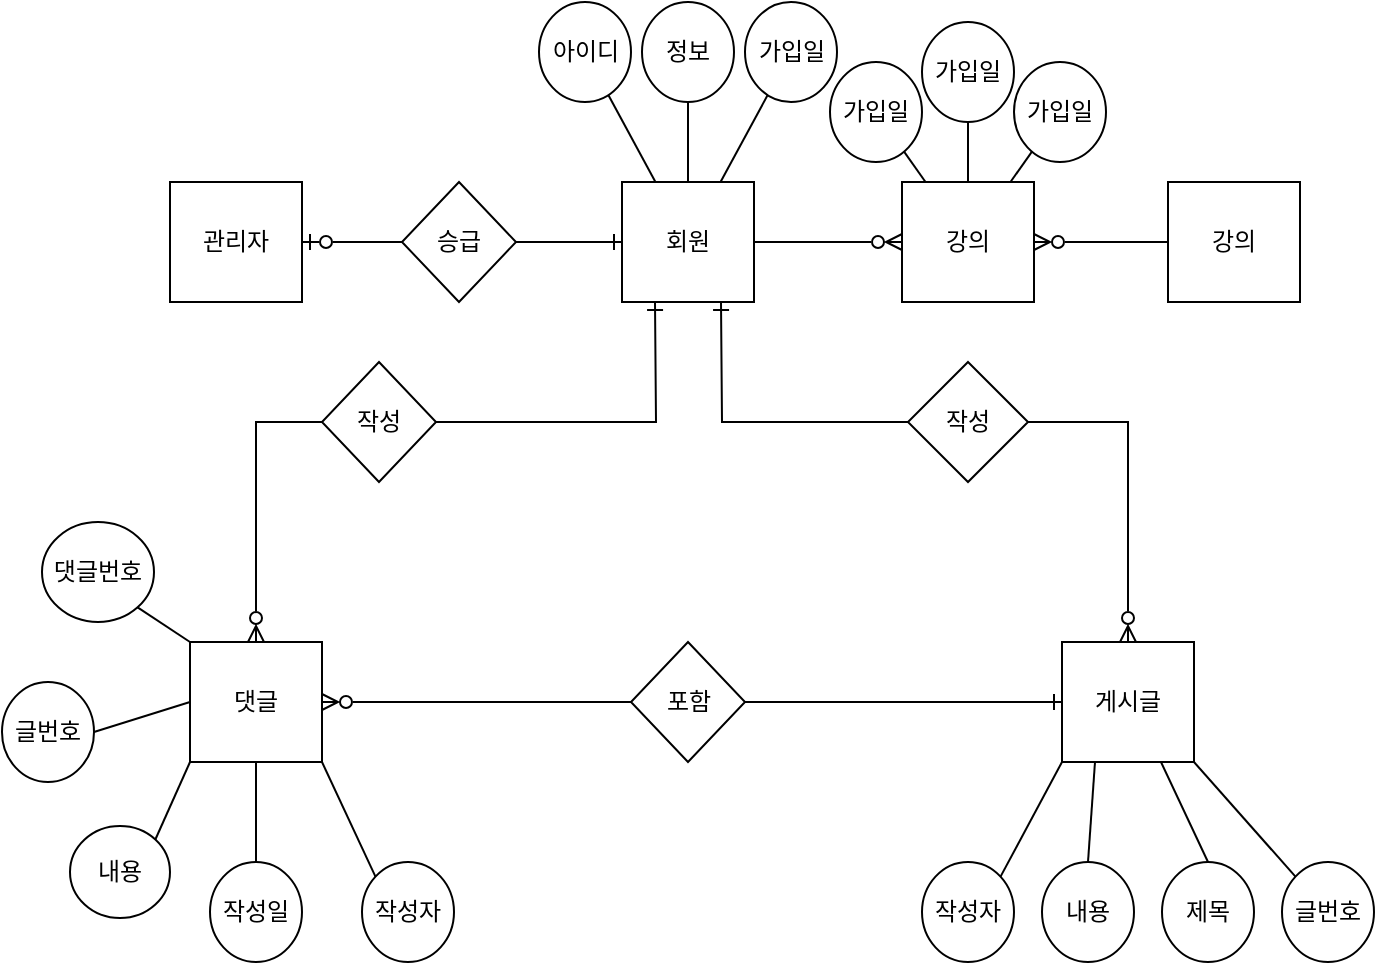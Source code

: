 <mxfile version="24.5.5" type="device">
  <diagram name="페이지-1" id="MVMjDb1QdHLIfgGKkcKS">
    <mxGraphModel dx="1114" dy="558" grid="1" gridSize="10" guides="1" tooltips="1" connect="1" arrows="1" fold="1" page="1" pageScale="1" pageWidth="827" pageHeight="1169" math="0" shadow="0">
      <root>
        <mxCell id="0" />
        <mxCell id="1" parent="0" />
        <mxCell id="iY9CjVk_s9HAw8DobRR8-1" value="회원" style="whiteSpace=wrap;html=1;" vertex="1" parent="1">
          <mxGeometry x="381" y="100" width="66" height="60" as="geometry" />
        </mxCell>
        <mxCell id="iY9CjVk_s9HAw8DobRR8-4" value="" style="orthogonalLoop=1;jettySize=auto;html=1;rounded=0;endArrow=ERone;endFill=0;exitX=1;exitY=0.5;exitDx=0;exitDy=0;entryX=0.25;entryY=1;entryDx=0;entryDy=0;" edge="1" parent="1" source="iY9CjVk_s9HAw8DobRR8-5" target="iY9CjVk_s9HAw8DobRR8-1">
          <mxGeometry width="80" relative="1" as="geometry">
            <mxPoint x="291" y="200" as="sourcePoint" />
            <mxPoint x="391" y="210" as="targetPoint" />
            <Array as="points">
              <mxPoint x="398" y="220" />
            </Array>
          </mxGeometry>
        </mxCell>
        <mxCell id="iY9CjVk_s9HAw8DobRR8-5" value="작성" style="rhombus;whiteSpace=wrap;html=1;" vertex="1" parent="1">
          <mxGeometry x="231" y="190" width="57" height="60" as="geometry" />
        </mxCell>
        <mxCell id="iY9CjVk_s9HAw8DobRR8-7" value="게시글" style="whiteSpace=wrap;html=1;" vertex="1" parent="1">
          <mxGeometry x="601" y="330" width="66" height="60" as="geometry" />
        </mxCell>
        <mxCell id="iY9CjVk_s9HAw8DobRR8-8" value="댓글" style="whiteSpace=wrap;html=1;" vertex="1" parent="1">
          <mxGeometry x="165" y="330" width="66" height="60" as="geometry" />
        </mxCell>
        <mxCell id="iY9CjVk_s9HAw8DobRR8-10" value="" style="orthogonalLoop=1;jettySize=auto;html=1;rounded=0;entryX=0;entryY=0.5;entryDx=0;entryDy=0;endArrow=none;endFill=0;startArrow=ERzeroToMany;startFill=0;exitX=0.5;exitY=0;exitDx=0;exitDy=0;" edge="1" parent="1" source="iY9CjVk_s9HAw8DobRR8-8" target="iY9CjVk_s9HAw8DobRR8-5">
          <mxGeometry width="80" relative="1" as="geometry">
            <mxPoint x="201" y="310" as="sourcePoint" />
            <mxPoint x="281" y="230" as="targetPoint" />
            <Array as="points">
              <mxPoint x="198" y="220" />
            </Array>
          </mxGeometry>
        </mxCell>
        <mxCell id="iY9CjVk_s9HAw8DobRR8-11" value="" style="orthogonalLoop=1;jettySize=auto;html=1;rounded=0;endArrow=none;endFill=0;exitX=0.75;exitY=1;exitDx=0;exitDy=0;startArrow=ERone;startFill=0;entryX=0;entryY=0.5;entryDx=0;entryDy=0;" edge="1" parent="1" source="iY9CjVk_s9HAw8DobRR8-1" target="iY9CjVk_s9HAw8DobRR8-12">
          <mxGeometry width="80" relative="1" as="geometry">
            <mxPoint x="604" y="190" as="sourcePoint" />
            <mxPoint x="431" y="260" as="targetPoint" />
            <Array as="points">
              <mxPoint x="431" y="220" />
            </Array>
          </mxGeometry>
        </mxCell>
        <mxCell id="iY9CjVk_s9HAw8DobRR8-12" value="작성" style="rhombus;whiteSpace=wrap;html=1;" vertex="1" parent="1">
          <mxGeometry x="524" y="190" width="60" height="60" as="geometry" />
        </mxCell>
        <mxCell id="iY9CjVk_s9HAw8DobRR8-13" value="" style="orthogonalLoop=1;jettySize=auto;html=1;rounded=0;endArrow=ERzeroToMany;endFill=0;exitX=1;exitY=0.5;exitDx=0;exitDy=0;entryX=0.5;entryY=0;entryDx=0;entryDy=0;" edge="1" parent="1" target="iY9CjVk_s9HAw8DobRR8-7" source="iY9CjVk_s9HAw8DobRR8-12">
          <mxGeometry width="80" relative="1" as="geometry">
            <mxPoint x="631" y="310" as="sourcePoint" />
            <mxPoint x="671" y="270" as="targetPoint" />
            <Array as="points">
              <mxPoint x="634" y="220" />
            </Array>
          </mxGeometry>
        </mxCell>
        <mxCell id="iY9CjVk_s9HAw8DobRR8-14" value="" style="orthogonalLoop=1;jettySize=auto;html=1;rounded=0;endArrow=ERone;endFill=0;exitX=1;exitY=0.5;exitDx=0;exitDy=0;entryX=0;entryY=0.5;entryDx=0;entryDy=0;" edge="1" parent="1" source="iY9CjVk_s9HAw8DobRR8-15" target="iY9CjVk_s9HAw8DobRR8-7">
          <mxGeometry width="80" relative="1" as="geometry">
            <mxPoint x="424" y="320" as="sourcePoint" />
            <mxPoint x="581" y="360" as="targetPoint" />
          </mxGeometry>
        </mxCell>
        <mxCell id="iY9CjVk_s9HAw8DobRR8-15" value="포함" style="rhombus;whiteSpace=wrap;html=1;" vertex="1" parent="1">
          <mxGeometry x="385.5" y="330" width="57" height="60" as="geometry" />
        </mxCell>
        <mxCell id="iY9CjVk_s9HAw8DobRR8-16" value="" style="orthogonalLoop=1;jettySize=auto;html=1;rounded=0;entryX=0;entryY=0.5;entryDx=0;entryDy=0;endArrow=none;endFill=0;exitX=1;exitY=0.5;exitDx=0;exitDy=0;startArrow=ERzeroToMany;startFill=0;" edge="1" parent="1" target="iY9CjVk_s9HAw8DobRR8-15" source="iY9CjVk_s9HAw8DobRR8-8">
          <mxGeometry width="80" relative="1" as="geometry">
            <mxPoint x="251" y="360" as="sourcePoint" />
            <mxPoint x="414" y="350" as="targetPoint" />
          </mxGeometry>
        </mxCell>
        <mxCell id="iY9CjVk_s9HAw8DobRR8-17" value="글번호" style="ellipse;whiteSpace=wrap;html=1;" vertex="1" parent="1">
          <mxGeometry x="71" y="350" width="46" height="50" as="geometry" />
        </mxCell>
        <mxCell id="iY9CjVk_s9HAw8DobRR8-18" value="댓글번호" style="ellipse;whiteSpace=wrap;html=1;" vertex="1" parent="1">
          <mxGeometry x="91" y="270" width="56" height="50" as="geometry" />
        </mxCell>
        <mxCell id="iY9CjVk_s9HAw8DobRR8-19" value="내용" style="ellipse;whiteSpace=wrap;html=1;direction=south;" vertex="1" parent="1">
          <mxGeometry x="105" y="422" width="50" height="46" as="geometry" />
        </mxCell>
        <mxCell id="iY9CjVk_s9HAw8DobRR8-20" value="작성일" style="ellipse;whiteSpace=wrap;html=1;" vertex="1" parent="1">
          <mxGeometry x="175" y="440" width="46" height="50" as="geometry" />
        </mxCell>
        <mxCell id="iY9CjVk_s9HAw8DobRR8-21" value="작성자" style="ellipse;whiteSpace=wrap;html=1;" vertex="1" parent="1">
          <mxGeometry x="251" y="440" width="46" height="50" as="geometry" />
        </mxCell>
        <mxCell id="iY9CjVk_s9HAw8DobRR8-23" value="" style="orthogonalLoop=1;jettySize=auto;html=1;rounded=0;entryX=0;entryY=0;entryDx=0;entryDy=0;endArrow=none;endFill=0;exitX=1;exitY=1;exitDx=0;exitDy=0;" edge="1" parent="1" source="iY9CjVk_s9HAw8DobRR8-18" target="iY9CjVk_s9HAw8DobRR8-8">
          <mxGeometry width="80" relative="1" as="geometry">
            <mxPoint x="141" y="275" as="sourcePoint" />
            <mxPoint x="204" y="205" as="targetPoint" />
          </mxGeometry>
        </mxCell>
        <mxCell id="iY9CjVk_s9HAw8DobRR8-25" value="" style="orthogonalLoop=1;jettySize=auto;html=1;rounded=0;endArrow=none;endFill=0;exitX=1;exitY=0.5;exitDx=0;exitDy=0;entryX=0;entryY=0.5;entryDx=0;entryDy=0;" edge="1" parent="1" source="iY9CjVk_s9HAw8DobRR8-17" target="iY9CjVk_s9HAw8DobRR8-8">
          <mxGeometry width="80" relative="1" as="geometry">
            <mxPoint x="102" y="430" as="sourcePoint" />
            <mxPoint x="151" y="380" as="targetPoint" />
          </mxGeometry>
        </mxCell>
        <mxCell id="iY9CjVk_s9HAw8DobRR8-26" value="" style="orthogonalLoop=1;jettySize=auto;html=1;rounded=0;entryX=0;entryY=1;entryDx=0;entryDy=0;endArrow=none;endFill=0;exitX=0;exitY=0;exitDx=0;exitDy=0;" edge="1" parent="1" source="iY9CjVk_s9HAw8DobRR8-19" target="iY9CjVk_s9HAw8DobRR8-8">
          <mxGeometry width="80" relative="1" as="geometry">
            <mxPoint x="107" y="460" as="sourcePoint" />
            <mxPoint x="170" y="390" as="targetPoint" />
          </mxGeometry>
        </mxCell>
        <mxCell id="iY9CjVk_s9HAw8DobRR8-27" value="" style="orthogonalLoop=1;jettySize=auto;html=1;rounded=0;entryX=0.5;entryY=1;entryDx=0;entryDy=0;endArrow=none;endFill=0;exitX=0.5;exitY=0;exitDx=0;exitDy=0;" edge="1" parent="1" source="iY9CjVk_s9HAw8DobRR8-20" target="iY9CjVk_s9HAw8DobRR8-8">
          <mxGeometry width="80" relative="1" as="geometry">
            <mxPoint x="221" y="430" as="sourcePoint" />
            <mxPoint x="284" y="360" as="targetPoint" />
          </mxGeometry>
        </mxCell>
        <mxCell id="iY9CjVk_s9HAw8DobRR8-28" value="" style="orthogonalLoop=1;jettySize=auto;html=1;rounded=0;entryX=1;entryY=1;entryDx=0;entryDy=0;endArrow=none;endFill=0;exitX=0;exitY=0;exitDx=0;exitDy=0;" edge="1" parent="1" source="iY9CjVk_s9HAw8DobRR8-21" target="iY9CjVk_s9HAw8DobRR8-8">
          <mxGeometry width="80" relative="1" as="geometry">
            <mxPoint x="241" y="440" as="sourcePoint" />
            <mxPoint x="304" y="370" as="targetPoint" />
          </mxGeometry>
        </mxCell>
        <mxCell id="iY9CjVk_s9HAw8DobRR8-29" value="아이디" style="ellipse;whiteSpace=wrap;html=1;" vertex="1" parent="1">
          <mxGeometry x="339.5" y="10" width="46" height="50" as="geometry" />
        </mxCell>
        <mxCell id="iY9CjVk_s9HAw8DobRR8-30" value="가입일" style="ellipse;whiteSpace=wrap;html=1;" vertex="1" parent="1">
          <mxGeometry x="442.5" y="10" width="46" height="50" as="geometry" />
        </mxCell>
        <mxCell id="iY9CjVk_s9HAw8DobRR8-31" value="정보" style="ellipse;whiteSpace=wrap;html=1;" vertex="1" parent="1">
          <mxGeometry x="391" y="10" width="46" height="50" as="geometry" />
        </mxCell>
        <mxCell id="iY9CjVk_s9HAw8DobRR8-32" value="" style="orthogonalLoop=1;jettySize=auto;html=1;rounded=0;endArrow=none;endFill=0;" edge="1" parent="1" source="iY9CjVk_s9HAw8DobRR8-1" target="iY9CjVk_s9HAw8DobRR8-29">
          <mxGeometry width="80" relative="1" as="geometry">
            <mxPoint x="241" y="150" as="sourcePoint" />
            <mxPoint x="321" y="70" as="targetPoint" />
          </mxGeometry>
        </mxCell>
        <mxCell id="iY9CjVk_s9HAw8DobRR8-33" value="" style="orthogonalLoop=1;jettySize=auto;html=1;rounded=0;endArrow=none;endFill=0;" edge="1" parent="1" source="iY9CjVk_s9HAw8DobRR8-1" target="iY9CjVk_s9HAw8DobRR8-31">
          <mxGeometry width="80" relative="1" as="geometry">
            <mxPoint x="391" y="110" as="sourcePoint" />
            <mxPoint x="377" y="73" as="targetPoint" />
          </mxGeometry>
        </mxCell>
        <mxCell id="iY9CjVk_s9HAw8DobRR8-34" value="" style="orthogonalLoop=1;jettySize=auto;html=1;rounded=0;endArrow=none;endFill=0;" edge="1" parent="1" source="iY9CjVk_s9HAw8DobRR8-1" target="iY9CjVk_s9HAw8DobRR8-30">
          <mxGeometry width="80" relative="1" as="geometry">
            <mxPoint x="424" y="110" as="sourcePoint" />
            <mxPoint x="424" y="80" as="targetPoint" />
          </mxGeometry>
        </mxCell>
        <mxCell id="iY9CjVk_s9HAw8DobRR8-35" value="내용" style="ellipse;whiteSpace=wrap;html=1;" vertex="1" parent="1">
          <mxGeometry x="591" y="440" width="46" height="50" as="geometry" />
        </mxCell>
        <mxCell id="iY9CjVk_s9HAw8DobRR8-36" value="제목" style="ellipse;whiteSpace=wrap;html=1;" vertex="1" parent="1">
          <mxGeometry x="651" y="440" width="46" height="50" as="geometry" />
        </mxCell>
        <mxCell id="iY9CjVk_s9HAw8DobRR8-37" value="작성자" style="ellipse;whiteSpace=wrap;html=1;" vertex="1" parent="1">
          <mxGeometry x="531" y="440" width="46" height="50" as="geometry" />
        </mxCell>
        <mxCell id="iY9CjVk_s9HAw8DobRR8-38" value="글번호" style="ellipse;whiteSpace=wrap;html=1;" vertex="1" parent="1">
          <mxGeometry x="711" y="440" width="46" height="50" as="geometry" />
        </mxCell>
        <mxCell id="iY9CjVk_s9HAw8DobRR8-39" value="" style="orthogonalLoop=1;jettySize=auto;html=1;rounded=0;entryX=1;entryY=1;entryDx=0;entryDy=0;endArrow=none;endFill=0;exitX=0;exitY=0;exitDx=0;exitDy=0;" edge="1" parent="1" source="iY9CjVk_s9HAw8DobRR8-38" target="iY9CjVk_s9HAw8DobRR8-7">
          <mxGeometry width="80" relative="1" as="geometry">
            <mxPoint x="770.5" y="430" as="sourcePoint" />
            <mxPoint x="697.5" y="360" as="targetPoint" />
          </mxGeometry>
        </mxCell>
        <mxCell id="iY9CjVk_s9HAw8DobRR8-40" value="" style="orthogonalLoop=1;jettySize=auto;html=1;rounded=0;entryX=0.75;entryY=1;entryDx=0;entryDy=0;endArrow=none;endFill=0;exitX=0.5;exitY=0;exitDx=0;exitDy=0;" edge="1" parent="1" source="iY9CjVk_s9HAw8DobRR8-36" target="iY9CjVk_s9HAw8DobRR8-7">
          <mxGeometry width="80" relative="1" as="geometry">
            <mxPoint x="728" y="457" as="sourcePoint" />
            <mxPoint x="677" y="400" as="targetPoint" />
          </mxGeometry>
        </mxCell>
        <mxCell id="iY9CjVk_s9HAw8DobRR8-41" value="" style="orthogonalLoop=1;jettySize=auto;html=1;rounded=0;entryX=0.25;entryY=1;entryDx=0;entryDy=0;endArrow=none;endFill=0;exitX=0.5;exitY=0;exitDx=0;exitDy=0;" edge="1" parent="1" source="iY9CjVk_s9HAw8DobRR8-35" target="iY9CjVk_s9HAw8DobRR8-7">
          <mxGeometry width="80" relative="1" as="geometry">
            <mxPoint x="677" y="451" as="sourcePoint" />
            <mxPoint x="661" y="400" as="targetPoint" />
          </mxGeometry>
        </mxCell>
        <mxCell id="iY9CjVk_s9HAw8DobRR8-42" value="" style="orthogonalLoop=1;jettySize=auto;html=1;rounded=0;entryX=0;entryY=1;entryDx=0;entryDy=0;endArrow=none;endFill=0;exitX=1;exitY=0;exitDx=0;exitDy=0;" edge="1" parent="1" source="iY9CjVk_s9HAw8DobRR8-37" target="iY9CjVk_s9HAw8DobRR8-7">
          <mxGeometry width="80" relative="1" as="geometry">
            <mxPoint x="624" y="450" as="sourcePoint" />
            <mxPoint x="628" y="400" as="targetPoint" />
          </mxGeometry>
        </mxCell>
        <mxCell id="iY9CjVk_s9HAw8DobRR8-74" value="관리자" style="whiteSpace=wrap;html=1;" vertex="1" parent="1">
          <mxGeometry x="155" y="100" width="66" height="60" as="geometry" />
        </mxCell>
        <mxCell id="iY9CjVk_s9HAw8DobRR8-75" value="승급" style="rhombus;whiteSpace=wrap;html=1;" vertex="1" parent="1">
          <mxGeometry x="271" y="100" width="57" height="60" as="geometry" />
        </mxCell>
        <mxCell id="iY9CjVk_s9HAw8DobRR8-76" value="" style="orthogonalLoop=1;jettySize=auto;html=1;rounded=0;endArrow=ERone;endFill=0;entryX=0;entryY=0.5;entryDx=0;entryDy=0;" edge="1" parent="1" source="iY9CjVk_s9HAw8DobRR8-75" target="iY9CjVk_s9HAw8DobRR8-1">
          <mxGeometry width="80" relative="1" as="geometry">
            <mxPoint x="391" y="110" as="sourcePoint" />
            <mxPoint x="350" y="150" as="targetPoint" />
          </mxGeometry>
        </mxCell>
        <mxCell id="iY9CjVk_s9HAw8DobRR8-77" value="" style="orthogonalLoop=1;jettySize=auto;html=1;rounded=0;endArrow=none;endFill=0;exitX=1;exitY=0.5;exitDx=0;exitDy=0;startArrow=ERzeroToOne;startFill=0;" edge="1" parent="1" source="iY9CjVk_s9HAw8DobRR8-74" target="iY9CjVk_s9HAw8DobRR8-75">
          <mxGeometry width="80" relative="1" as="geometry">
            <mxPoint x="391" y="140" as="sourcePoint" />
            <mxPoint x="260" y="170" as="targetPoint" />
          </mxGeometry>
        </mxCell>
        <mxCell id="iY9CjVk_s9HAw8DobRR8-78" value="강의" style="whiteSpace=wrap;html=1;" vertex="1" parent="1">
          <mxGeometry x="654" y="100" width="66" height="60" as="geometry" />
        </mxCell>
        <mxCell id="iY9CjVk_s9HAw8DobRR8-80" value="" style="orthogonalLoop=1;jettySize=auto;html=1;rounded=0;endArrow=ERzeroToMany;endFill=0;startArrow=none;startFill=0;" edge="1" parent="1" source="iY9CjVk_s9HAw8DobRR8-1" target="iY9CjVk_s9HAw8DobRR8-82">
          <mxGeometry width="80" relative="1" as="geometry">
            <mxPoint x="441" y="170" as="sourcePoint" />
            <mxPoint x="500" y="130" as="targetPoint" />
            <Array as="points" />
          </mxGeometry>
        </mxCell>
        <mxCell id="iY9CjVk_s9HAw8DobRR8-81" value="" style="orthogonalLoop=1;jettySize=auto;html=1;rounded=0;endArrow=none;endFill=0;exitX=1;exitY=0.5;exitDx=0;exitDy=0;startArrow=ERzeroToMany;startFill=0;" edge="1" parent="1" source="iY9CjVk_s9HAw8DobRR8-82" target="iY9CjVk_s9HAw8DobRR8-78">
          <mxGeometry width="80" relative="1" as="geometry">
            <mxPoint x="601" y="130" as="sourcePoint" />
            <mxPoint x="554" y="140" as="targetPoint" />
            <Array as="points" />
          </mxGeometry>
        </mxCell>
        <mxCell id="iY9CjVk_s9HAw8DobRR8-82" value="강의" style="whiteSpace=wrap;html=1;" vertex="1" parent="1">
          <mxGeometry x="521" y="100" width="66" height="60" as="geometry" />
        </mxCell>
        <mxCell id="iY9CjVk_s9HAw8DobRR8-84" value="가입일" style="ellipse;whiteSpace=wrap;html=1;" vertex="1" parent="1">
          <mxGeometry x="485" y="40" width="46" height="50" as="geometry" />
        </mxCell>
        <mxCell id="iY9CjVk_s9HAw8DobRR8-85" value="가입일" style="ellipse;whiteSpace=wrap;html=1;" vertex="1" parent="1">
          <mxGeometry x="577" y="40" width="46" height="50" as="geometry" />
        </mxCell>
        <mxCell id="iY9CjVk_s9HAw8DobRR8-86" value="가입일" style="ellipse;whiteSpace=wrap;html=1;" vertex="1" parent="1">
          <mxGeometry x="531" y="20" width="46" height="50" as="geometry" />
        </mxCell>
        <mxCell id="iY9CjVk_s9HAw8DobRR8-88" value="" style="orthogonalLoop=1;jettySize=auto;html=1;rounded=0;endArrow=none;endFill=0;" edge="1" parent="1" source="iY9CjVk_s9HAw8DobRR8-82" target="iY9CjVk_s9HAw8DobRR8-84">
          <mxGeometry width="80" relative="1" as="geometry">
            <mxPoint x="440" y="110" as="sourcePoint" />
            <mxPoint x="464" y="67" as="targetPoint" />
          </mxGeometry>
        </mxCell>
        <mxCell id="iY9CjVk_s9HAw8DobRR8-89" value="" style="orthogonalLoop=1;jettySize=auto;html=1;rounded=0;endArrow=none;endFill=0;" edge="1" parent="1" source="iY9CjVk_s9HAw8DobRR8-82" target="iY9CjVk_s9HAw8DobRR8-86">
          <mxGeometry width="80" relative="1" as="geometry">
            <mxPoint x="440" y="110" as="sourcePoint" />
            <mxPoint x="464" y="67" as="targetPoint" />
          </mxGeometry>
        </mxCell>
        <mxCell id="iY9CjVk_s9HAw8DobRR8-90" value="" style="orthogonalLoop=1;jettySize=auto;html=1;rounded=0;endArrow=none;endFill=0;" edge="1" parent="1" source="iY9CjVk_s9HAw8DobRR8-82" target="iY9CjVk_s9HAw8DobRR8-85">
          <mxGeometry width="80" relative="1" as="geometry">
            <mxPoint x="564" y="110" as="sourcePoint" />
            <mxPoint x="564" y="80" as="targetPoint" />
          </mxGeometry>
        </mxCell>
      </root>
    </mxGraphModel>
  </diagram>
</mxfile>
